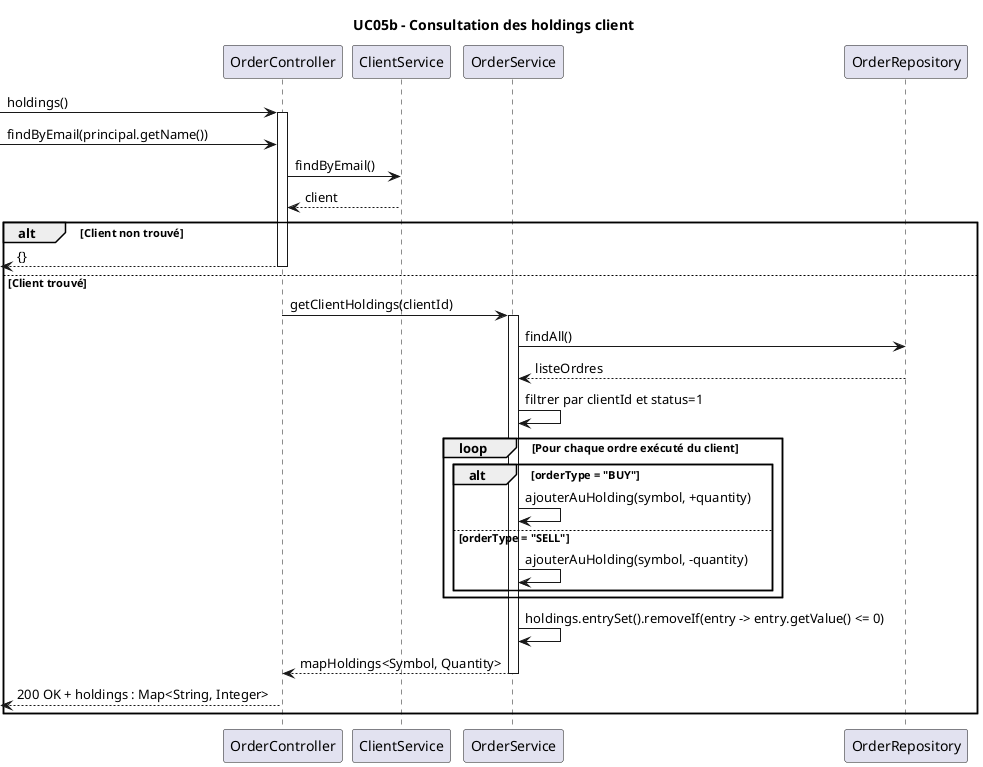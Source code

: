 @startuml rdcu_uc05_consultation_holdings
title UC05b - Consultation des holdings client

participant "OrderController" as Controller
participant "ClientService" as ClientService
participant "OrderService" as Service
participant "OrderRepository" as OrderRepo

-> Controller : holdings()
activate Controller

-> Controller : findByEmail(principal.getName())
Controller -> ClientService : findByEmail()
ClientService --> Controller : client

alt Client non trouvé
    <-- Controller : {}
    deactivate Controller
else Client trouvé
    Controller -> Service : getClientHoldings(clientId)
    activate Service
    
    Service -> OrderRepo : findAll()
    OrderRepo --> Service : listeOrdres
    
    Service -> Service : filtrer par clientId et status=1
    loop Pour chaque ordre exécuté du client
        alt orderType = "BUY"
            Service -> Service : ajouterAuHolding(symbol, +quantity)
        else orderType = "SELL"
            Service -> Service : ajouterAuHolding(symbol, -quantity)
        end
    end
    
    Service -> Service : holdings.entrySet().removeIf(entry -> entry.getValue() <= 0)
    
    Service --> Controller : mapHoldings<Symbol, Quantity>
    deactivate Service
    
    <-- Controller : 200 OK + holdings : Map<String, Integer>
    deactivate Controller
end
@enduml
